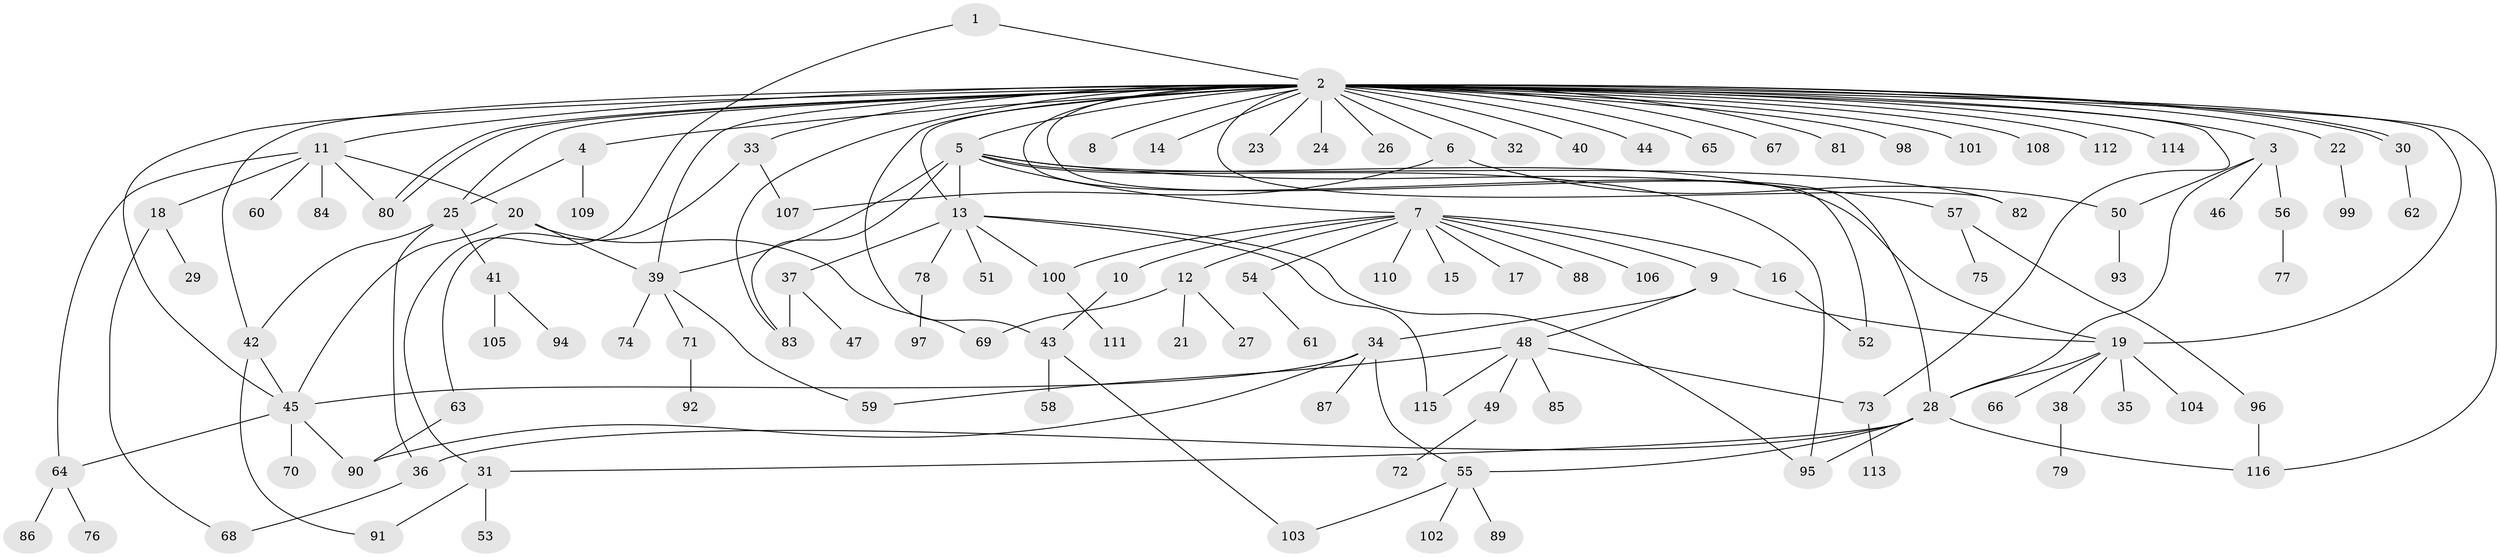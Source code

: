 // coarse degree distribution, {8: 0.014285714285714285, 36: 0.014285714285714285, 4: 0.07142857142857142, 2: 0.18571428571428572, 9: 0.014285714285714285, 3: 0.12857142857142856, 6: 0.05714285714285714, 1: 0.44285714285714284, 5: 0.05714285714285714, 7: 0.014285714285714285}
// Generated by graph-tools (version 1.1) at 2025/50/03/04/25 22:50:14]
// undirected, 116 vertices, 155 edges
graph export_dot {
  node [color=gray90,style=filled];
  1;
  2;
  3;
  4;
  5;
  6;
  7;
  8;
  9;
  10;
  11;
  12;
  13;
  14;
  15;
  16;
  17;
  18;
  19;
  20;
  21;
  22;
  23;
  24;
  25;
  26;
  27;
  28;
  29;
  30;
  31;
  32;
  33;
  34;
  35;
  36;
  37;
  38;
  39;
  40;
  41;
  42;
  43;
  44;
  45;
  46;
  47;
  48;
  49;
  50;
  51;
  52;
  53;
  54;
  55;
  56;
  57;
  58;
  59;
  60;
  61;
  62;
  63;
  64;
  65;
  66;
  67;
  68;
  69;
  70;
  71;
  72;
  73;
  74;
  75;
  76;
  77;
  78;
  79;
  80;
  81;
  82;
  83;
  84;
  85;
  86;
  87;
  88;
  89;
  90;
  91;
  92;
  93;
  94;
  95;
  96;
  97;
  98;
  99;
  100;
  101;
  102;
  103;
  104;
  105;
  106;
  107;
  108;
  109;
  110;
  111;
  112;
  113;
  114;
  115;
  116;
  1 -- 2;
  1 -- 31;
  2 -- 3;
  2 -- 4;
  2 -- 5;
  2 -- 6;
  2 -- 8;
  2 -- 11;
  2 -- 13;
  2 -- 14;
  2 -- 19;
  2 -- 22;
  2 -- 23;
  2 -- 24;
  2 -- 25;
  2 -- 26;
  2 -- 28;
  2 -- 30;
  2 -- 30;
  2 -- 32;
  2 -- 33;
  2 -- 39;
  2 -- 40;
  2 -- 42;
  2 -- 43;
  2 -- 44;
  2 -- 45;
  2 -- 52;
  2 -- 65;
  2 -- 67;
  2 -- 73;
  2 -- 80;
  2 -- 80;
  2 -- 81;
  2 -- 82;
  2 -- 83;
  2 -- 98;
  2 -- 101;
  2 -- 108;
  2 -- 112;
  2 -- 114;
  2 -- 116;
  3 -- 28;
  3 -- 46;
  3 -- 50;
  3 -- 56;
  4 -- 25;
  4 -- 109;
  5 -- 7;
  5 -- 13;
  5 -- 19;
  5 -- 39;
  5 -- 57;
  5 -- 82;
  5 -- 83;
  5 -- 95;
  6 -- 50;
  6 -- 107;
  7 -- 9;
  7 -- 10;
  7 -- 12;
  7 -- 15;
  7 -- 16;
  7 -- 17;
  7 -- 54;
  7 -- 88;
  7 -- 100;
  7 -- 106;
  7 -- 110;
  9 -- 19;
  9 -- 34;
  9 -- 48;
  10 -- 43;
  11 -- 18;
  11 -- 20;
  11 -- 60;
  11 -- 64;
  11 -- 80;
  11 -- 84;
  12 -- 21;
  12 -- 27;
  12 -- 69;
  13 -- 37;
  13 -- 51;
  13 -- 78;
  13 -- 95;
  13 -- 100;
  13 -- 115;
  16 -- 52;
  18 -- 29;
  18 -- 68;
  19 -- 28;
  19 -- 35;
  19 -- 38;
  19 -- 66;
  19 -- 104;
  20 -- 39;
  20 -- 45;
  20 -- 69;
  22 -- 99;
  25 -- 36;
  25 -- 41;
  25 -- 42;
  28 -- 31;
  28 -- 36;
  28 -- 55;
  28 -- 95;
  28 -- 116;
  30 -- 62;
  31 -- 53;
  31 -- 91;
  33 -- 63;
  33 -- 107;
  34 -- 45;
  34 -- 55;
  34 -- 87;
  34 -- 90;
  36 -- 68;
  37 -- 47;
  37 -- 83;
  38 -- 79;
  39 -- 59;
  39 -- 71;
  39 -- 74;
  41 -- 94;
  41 -- 105;
  42 -- 45;
  42 -- 91;
  43 -- 58;
  43 -- 103;
  45 -- 64;
  45 -- 70;
  45 -- 90;
  48 -- 49;
  48 -- 59;
  48 -- 73;
  48 -- 85;
  48 -- 115;
  49 -- 72;
  50 -- 93;
  54 -- 61;
  55 -- 89;
  55 -- 102;
  55 -- 103;
  56 -- 77;
  57 -- 75;
  57 -- 96;
  63 -- 90;
  64 -- 76;
  64 -- 86;
  71 -- 92;
  73 -- 113;
  78 -- 97;
  96 -- 116;
  100 -- 111;
}
